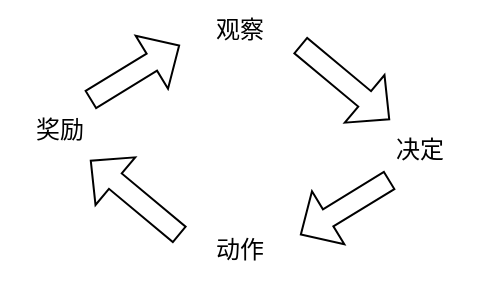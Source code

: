 <mxfile version="26.0.16">
  <diagram name="第 1 页" id="HmwkGfdhcdMk7OfOgWxu">
    <mxGraphModel dx="475" dy="248" grid="0" gridSize="10" guides="1" tooltips="1" connect="1" arrows="1" fold="1" page="1" pageScale="1" pageWidth="827" pageHeight="1169" math="0" shadow="0">
      <root>
        <mxCell id="0" />
        <mxCell id="1" parent="0" />
        <mxCell id="lkvPf1nLItXiMpjwTD0p-1" value="&lt;font&gt;观察&lt;/font&gt;" style="text;html=1;align=center;verticalAlign=middle;whiteSpace=wrap;rounded=0;" vertex="1" parent="1">
          <mxGeometry x="400" y="260" width="60" height="30" as="geometry" />
        </mxCell>
        <mxCell id="lkvPf1nLItXiMpjwTD0p-2" value="决定" style="text;html=1;align=center;verticalAlign=middle;whiteSpace=wrap;rounded=0;" vertex="1" parent="1">
          <mxGeometry x="490" y="320" width="60" height="30" as="geometry" />
        </mxCell>
        <mxCell id="lkvPf1nLItXiMpjwTD0p-3" value="动作" style="text;html=1;align=center;verticalAlign=middle;whiteSpace=wrap;rounded=0;" vertex="1" parent="1">
          <mxGeometry x="400" y="370" width="60" height="30" as="geometry" />
        </mxCell>
        <mxCell id="lkvPf1nLItXiMpjwTD0p-4" value="奖励" style="text;html=1;align=center;verticalAlign=middle;whiteSpace=wrap;rounded=0;" vertex="1" parent="1">
          <mxGeometry x="310" y="310" width="60" height="30" as="geometry" />
        </mxCell>
        <mxCell id="lkvPf1nLItXiMpjwTD0p-5" value="" style="shape=flexArrow;endArrow=classic;html=1;rounded=0;exitX=1;exitY=0.75;exitDx=0;exitDy=0;entryX=0.25;entryY=0;entryDx=0;entryDy=0;strokeWidth=1;endSize=5;startSize=6;targetPerimeterSpacing=0;sourcePerimeterSpacing=0;fontSize=9;" edge="1" parent="1" source="lkvPf1nLItXiMpjwTD0p-1" target="lkvPf1nLItXiMpjwTD0p-2">
          <mxGeometry width="50" height="50" relative="1" as="geometry">
            <mxPoint x="400" y="370" as="sourcePoint" />
            <mxPoint x="450" y="320" as="targetPoint" />
          </mxGeometry>
        </mxCell>
        <mxCell id="lkvPf1nLItXiMpjwTD0p-6" value="" style="shape=flexArrow;endArrow=classic;html=1;rounded=0;entryX=1;entryY=0.25;entryDx=0;entryDy=0;exitX=0.25;exitY=1;exitDx=0;exitDy=0;strokeWidth=1;endSize=5;startSize=6;targetPerimeterSpacing=0;sourcePerimeterSpacing=0;fontSize=9;" edge="1" parent="1" source="lkvPf1nLItXiMpjwTD0p-2" target="lkvPf1nLItXiMpjwTD0p-3">
          <mxGeometry width="50" height="50" relative="1" as="geometry">
            <mxPoint x="400" y="370" as="sourcePoint" />
            <mxPoint x="450" y="320" as="targetPoint" />
          </mxGeometry>
        </mxCell>
        <mxCell id="lkvPf1nLItXiMpjwTD0p-7" value="" style="shape=flexArrow;endArrow=classic;html=1;rounded=0;entryX=0.75;entryY=1;entryDx=0;entryDy=0;exitX=0;exitY=0.25;exitDx=0;exitDy=0;strokeWidth=1;endSize=5;startSize=6;targetPerimeterSpacing=0;sourcePerimeterSpacing=0;fontSize=9;" edge="1" parent="1" source="lkvPf1nLItXiMpjwTD0p-3" target="lkvPf1nLItXiMpjwTD0p-4">
          <mxGeometry width="50" height="50" relative="1" as="geometry">
            <mxPoint x="400" y="370" as="sourcePoint" />
            <mxPoint x="450" y="320" as="targetPoint" />
          </mxGeometry>
        </mxCell>
        <mxCell id="lkvPf1nLItXiMpjwTD0p-8" value="" style="shape=flexArrow;endArrow=classic;html=1;rounded=0;entryX=0;entryY=0.75;entryDx=0;entryDy=0;exitX=0.75;exitY=0;exitDx=0;exitDy=0;strokeWidth=1;endSize=5;startSize=6;targetPerimeterSpacing=0;sourcePerimeterSpacing=0;fontSize=9;" edge="1" parent="1" source="lkvPf1nLItXiMpjwTD0p-4" target="lkvPf1nLItXiMpjwTD0p-1">
          <mxGeometry width="50" height="50" relative="1" as="geometry">
            <mxPoint x="400" y="370" as="sourcePoint" />
            <mxPoint x="450" y="320" as="targetPoint" />
          </mxGeometry>
        </mxCell>
      </root>
    </mxGraphModel>
  </diagram>
</mxfile>
